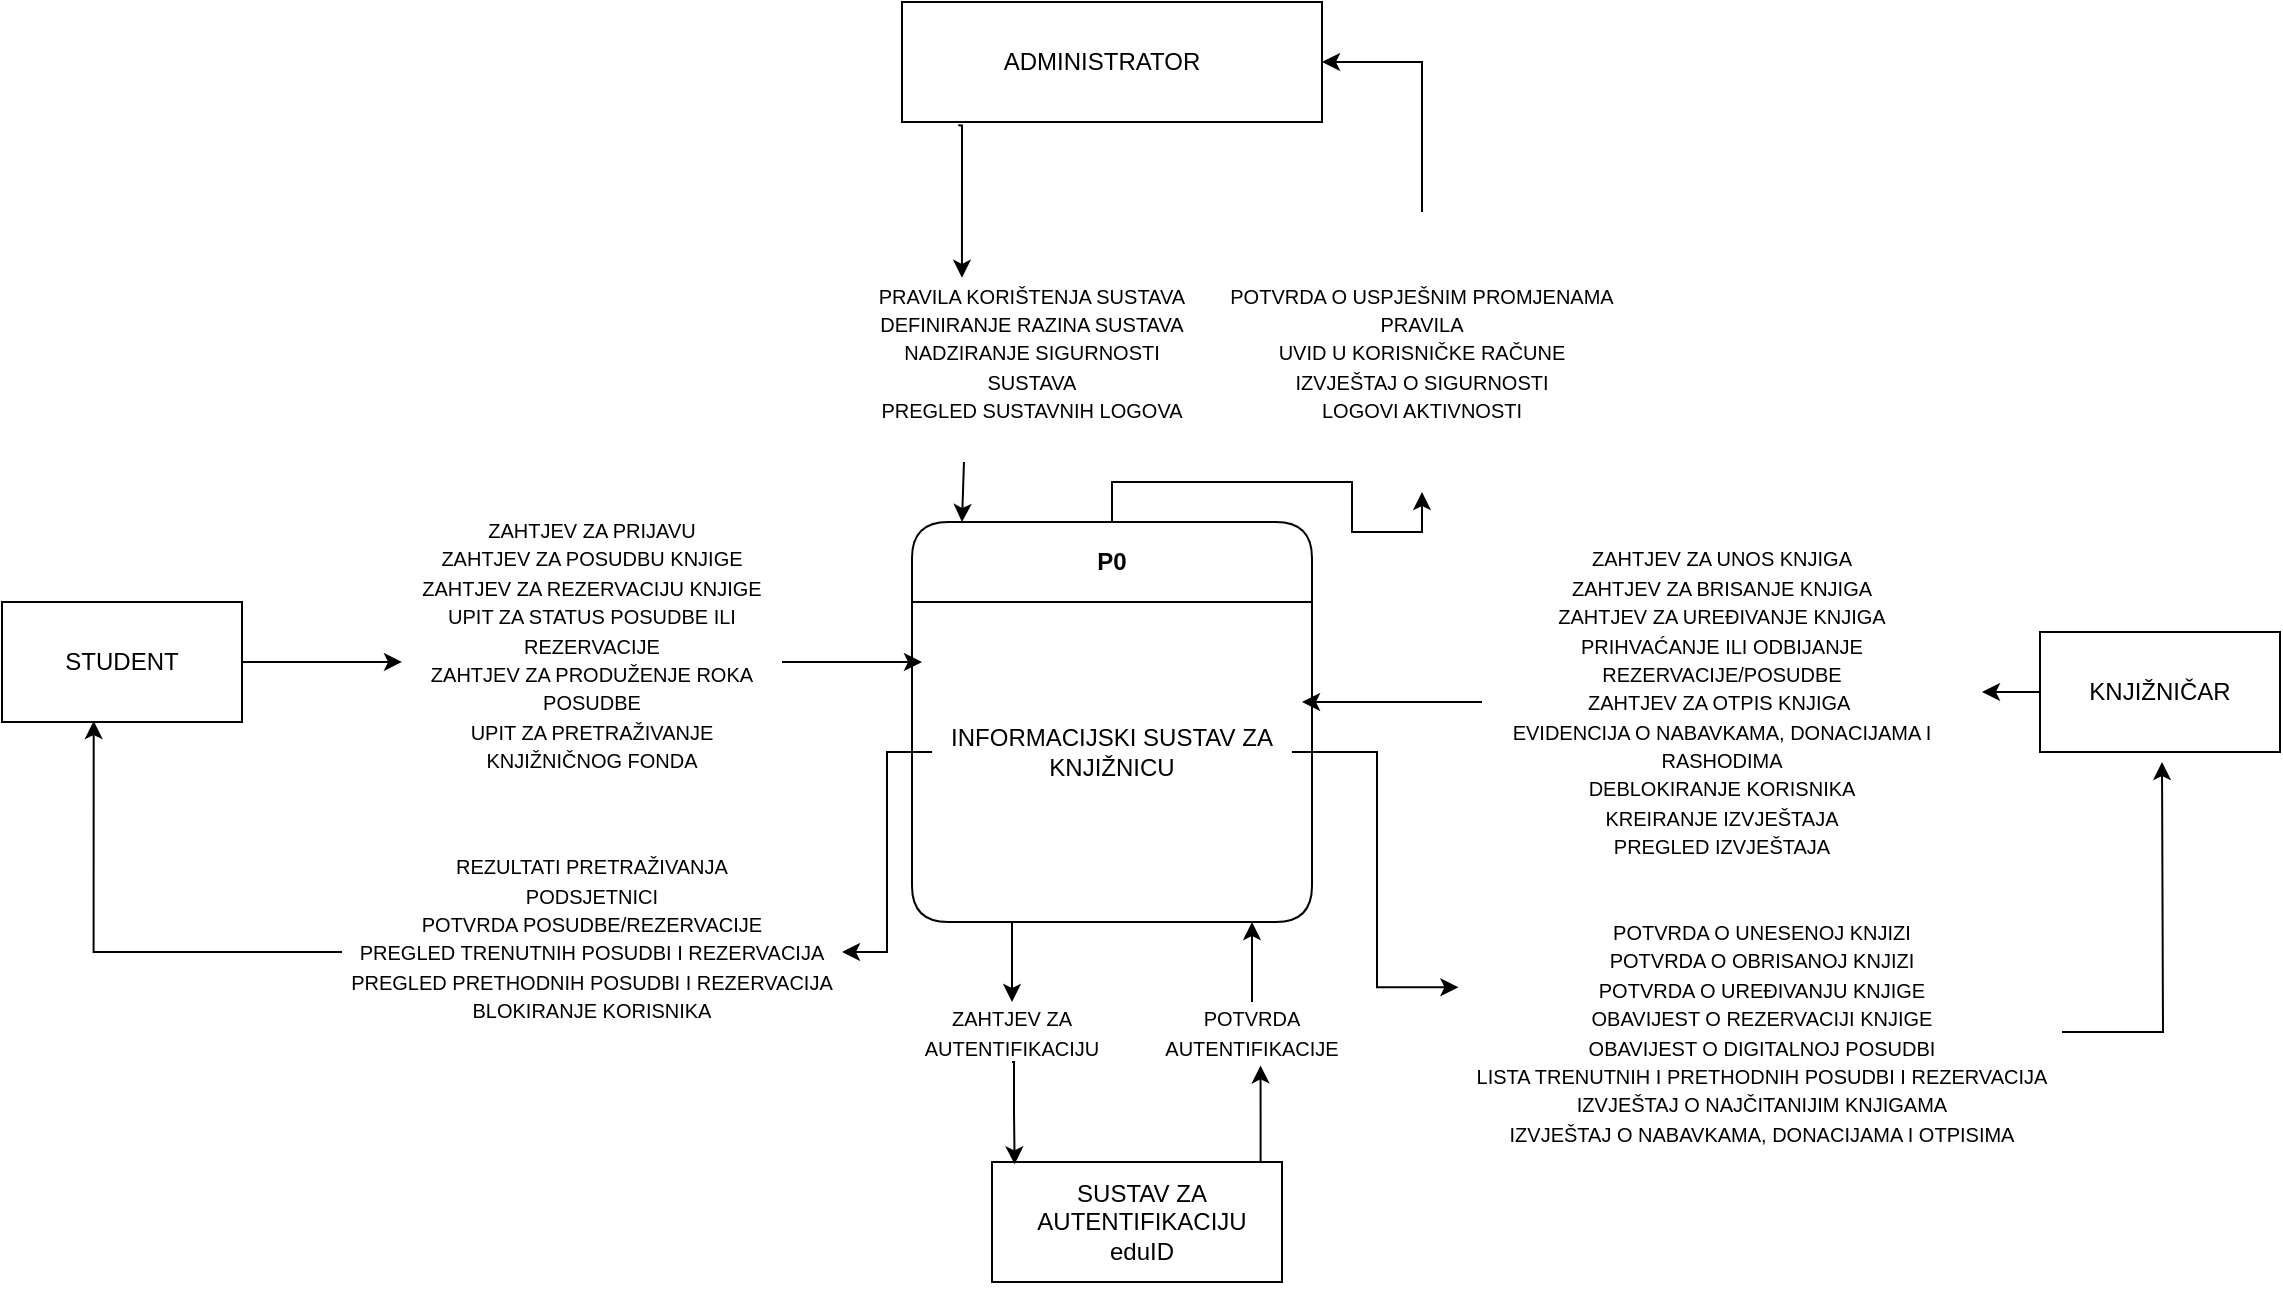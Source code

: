 <mxfile version="27.1.6">
  <diagram name="Page-1" id="2cBmZcZESoZbDinYJ9an">
    <mxGraphModel dx="1277" dy="777" grid="1" gridSize="10" guides="1" tooltips="1" connect="1" arrows="1" fold="1" page="1" pageScale="1" pageWidth="1169" pageHeight="827" background="#FFFFFF" math="0" shadow="0">
      <root>
        <mxCell id="0" />
        <mxCell id="1" parent="0" />
        <mxCell id="kL_x-0JnZHSc9lDSm8lQ-7" value="" style="rounded=0;whiteSpace=wrap;html=1;" parent="1" vertex="1">
          <mxGeometry x="525" y="600" width="145" height="60" as="geometry" />
        </mxCell>
        <mxCell id="QFwVtOsZBUh-7Sgdq_jM-11" style="edgeStyle=orthogonalEdgeStyle;rounded=0;orthogonalLoop=1;jettySize=auto;html=1;" parent="1" source="kL_x-0JnZHSc9lDSm8lQ-8" edge="1">
          <mxGeometry relative="1" as="geometry">
            <mxPoint x="1020" y="365" as="targetPoint" />
          </mxGeometry>
        </mxCell>
        <mxCell id="kL_x-0JnZHSc9lDSm8lQ-8" value="" style="rounded=0;whiteSpace=wrap;html=1;" parent="1" vertex="1">
          <mxGeometry x="1049" y="335" width="120" height="60" as="geometry" />
        </mxCell>
        <mxCell id="QFwVtOsZBUh-7Sgdq_jM-20" style="edgeStyle=orthogonalEdgeStyle;rounded=0;orthogonalLoop=1;jettySize=auto;html=1;entryX=0.294;entryY=-0.019;entryDx=0;entryDy=0;entryPerimeter=0;exitX=0.134;exitY=1.028;exitDx=0;exitDy=0;exitPerimeter=0;" parent="1" source="kL_x-0JnZHSc9lDSm8lQ-9" edge="1">
          <mxGeometry relative="1" as="geometry">
            <mxPoint x="509.98" y="157.91" as="targetPoint" />
            <mxPoint x="510" y="100" as="sourcePoint" />
            <Array as="points">
              <mxPoint x="510" y="82" />
            </Array>
          </mxGeometry>
        </mxCell>
        <mxCell id="kL_x-0JnZHSc9lDSm8lQ-9" value="" style="rounded=0;whiteSpace=wrap;html=1;" parent="1" vertex="1">
          <mxGeometry x="480" y="20" width="210" height="60" as="geometry" />
        </mxCell>
        <mxCell id="kL_x-0JnZHSc9lDSm8lQ-74" style="edgeStyle=orthogonalEdgeStyle;rounded=0;orthogonalLoop=1;jettySize=auto;html=1;exitX=0.25;exitY=1;exitDx=0;exitDy=0;entryX=0.5;entryY=0;entryDx=0;entryDy=0;" parent="1" source="kL_x-0JnZHSc9lDSm8lQ-19" target="kL_x-0JnZHSc9lDSm8lQ-73" edge="1">
          <mxGeometry relative="1" as="geometry" />
        </mxCell>
        <mxCell id="QFwVtOsZBUh-7Sgdq_jM-25" style="edgeStyle=orthogonalEdgeStyle;rounded=0;orthogonalLoop=1;jettySize=auto;html=1;entryX=0.5;entryY=1;entryDx=0;entryDy=0;" parent="1" source="kL_x-0JnZHSc9lDSm8lQ-19" target="QFwVtOsZBUh-7Sgdq_jM-22" edge="1">
          <mxGeometry relative="1" as="geometry" />
        </mxCell>
        <mxCell id="kL_x-0JnZHSc9lDSm8lQ-19" value="P0" style="swimlane;whiteSpace=wrap;html=1;rounded=1;startSize=40;" parent="1" vertex="1">
          <mxGeometry x="485" y="280" width="200" height="200" as="geometry" />
        </mxCell>
        <mxCell id="kL_x-0JnZHSc9lDSm8lQ-20" value="INFORMACIJSKI SUSTAV ZA KNJIŽNICU" style="text;html=1;align=center;verticalAlign=middle;whiteSpace=wrap;rounded=0;" parent="kL_x-0JnZHSc9lDSm8lQ-19" vertex="1">
          <mxGeometry x="10" y="60" width="180" height="110" as="geometry" />
        </mxCell>
        <mxCell id="kL_x-0JnZHSc9lDSm8lQ-22" value="KNJIŽNIČAR" style="text;html=1;align=center;verticalAlign=middle;whiteSpace=wrap;rounded=0;fillColor=none;" parent="1" vertex="1">
          <mxGeometry x="1079" y="350" width="60" height="30" as="geometry" />
        </mxCell>
        <mxCell id="kL_x-0JnZHSc9lDSm8lQ-23" value="&lt;span data-darkreader-inline-color=&quot;&quot; style=&quot;color: rgb(0, 0, 0); --darkreader-inline-color: var(--darkreader-text-000000, #e8e6e3);&quot;&gt;SUSTAV ZA AUTENTIFIKACIJU eduID&lt;/span&gt;" style="text;html=1;align=center;verticalAlign=middle;whiteSpace=wrap;rounded=0;" parent="1" vertex="1">
          <mxGeometry x="570" y="615" width="60" height="30" as="geometry" />
        </mxCell>
        <mxCell id="kL_x-0JnZHSc9lDSm8lQ-24" value="&lt;span data-darkreader-inline-color=&quot;&quot; style=&quot;color: rgb(0, 0, 0); --darkreader-inline-color: var(--darkreader-text-000000, #e8e6e3);&quot;&gt;ADMINISTRATOR&lt;/span&gt;" style="text;html=1;align=center;verticalAlign=middle;whiteSpace=wrap;rounded=0;" parent="1" vertex="1">
          <mxGeometry x="550" y="35" width="60" height="30" as="geometry" />
        </mxCell>
        <mxCell id="kL_x-0JnZHSc9lDSm8lQ-66" style="edgeStyle=orthogonalEdgeStyle;rounded=0;orthogonalLoop=1;jettySize=auto;html=1;" parent="1" edge="1">
          <mxGeometry relative="1" as="geometry">
            <mxPoint x="490" y="350" as="targetPoint" />
            <mxPoint x="420.0" y="350" as="sourcePoint" />
          </mxGeometry>
        </mxCell>
        <mxCell id="kL_x-0JnZHSc9lDSm8lQ-57" value="&lt;div&gt;&lt;font style=&quot;font-size: 10px;&quot;&gt;ZAHTJEV ZA &lt;font&gt;PRIJAVU&lt;/font&gt;&lt;/font&gt;&lt;/div&gt;&lt;div&gt;&lt;font style=&quot;font-size: 10px;&quot;&gt;ZAHTJEV ZA POSUDBU KNJIGE&lt;/font&gt;&lt;/div&gt;&lt;div&gt;&lt;font style=&quot;font-size: 10px;&quot;&gt;ZAHTJEV ZA REZERVACIJU KNJIGE&lt;/font&gt;&lt;/div&gt;&lt;div&gt;&lt;font style=&quot;font-size: 10px;&quot;&gt;UPIT ZA STATUS POSUDBE ILI REZERVACIJE&lt;/font&gt;&lt;/div&gt;&lt;div&gt;&lt;font style=&quot;font-size: 10px;&quot;&gt;ZAHTJEV ZA PRODUŽENJE ROKA POSUDBE&lt;/font&gt;&lt;/div&gt;&lt;div&gt;&lt;font style=&quot;font-size: 10px;&quot;&gt;UPIT ZA PRETRAŽIVANJE KNJIŽNIČNOG FONDA&lt;/font&gt;&lt;/div&gt;&lt;div&gt;&lt;font style=&quot;font-size: 10px;&quot;&gt;&lt;br&gt;&lt;/font&gt;&lt;/div&gt;&lt;div&gt;&lt;font style=&quot;font-size: 10px;&quot;&gt;&lt;br&gt;&lt;br&gt;&lt;br&gt;&lt;/font&gt;&lt;/div&gt;" style="text;html=1;align=center;verticalAlign=middle;whiteSpace=wrap;rounded=0;" parent="1" vertex="1">
          <mxGeometry x="230" y="240" width="190" height="260" as="geometry" />
        </mxCell>
        <mxCell id="kL_x-0JnZHSc9lDSm8lQ-73" value="&lt;font style=&quot;font-size: 10px;&quot;&gt;ZAHTJEV ZA AUTENTIFIKACIJU&lt;/font&gt;" style="text;html=1;align=center;verticalAlign=middle;whiteSpace=wrap;rounded=0;" parent="1" vertex="1">
          <mxGeometry x="500" y="520" width="70" height="30" as="geometry" />
        </mxCell>
        <mxCell id="kL_x-0JnZHSc9lDSm8lQ-75" style="edgeStyle=orthogonalEdgeStyle;rounded=0;orthogonalLoop=1;jettySize=auto;html=1;exitX=0.5;exitY=1;exitDx=0;exitDy=0;entryX=0.078;entryY=0.019;entryDx=0;entryDy=0;entryPerimeter=0;" parent="1" source="kL_x-0JnZHSc9lDSm8lQ-73" target="kL_x-0JnZHSc9lDSm8lQ-7" edge="1">
          <mxGeometry relative="1" as="geometry">
            <Array as="points">
              <mxPoint x="536" y="550" />
              <mxPoint x="536" y="575" />
              <mxPoint x="536" y="575" />
            </Array>
          </mxGeometry>
        </mxCell>
        <mxCell id="kL_x-0JnZHSc9lDSm8lQ-81" style="edgeStyle=orthogonalEdgeStyle;rounded=0;orthogonalLoop=1;jettySize=auto;html=1;" parent="1" source="kL_x-0JnZHSc9lDSm8lQ-77" edge="1">
          <mxGeometry relative="1" as="geometry">
            <mxPoint x="655" y="480" as="targetPoint" />
          </mxGeometry>
        </mxCell>
        <mxCell id="kL_x-0JnZHSc9lDSm8lQ-77" value="&lt;font style=&quot;font-size: 10px;&quot;&gt;POTVRDA AUTENTIFIKACIJE&lt;/font&gt;" style="text;html=1;align=center;verticalAlign=middle;whiteSpace=wrap;rounded=0;" parent="1" vertex="1">
          <mxGeometry x="625" y="520" width="60" height="30" as="geometry" />
        </mxCell>
        <mxCell id="kL_x-0JnZHSc9lDSm8lQ-80" style="edgeStyle=orthogonalEdgeStyle;rounded=0;orthogonalLoop=1;jettySize=auto;html=1;entryX=0.571;entryY=1.057;entryDx=0;entryDy=0;entryPerimeter=0;" parent="1" source="kL_x-0JnZHSc9lDSm8lQ-7" target="kL_x-0JnZHSc9lDSm8lQ-77" edge="1">
          <mxGeometry relative="1" as="geometry">
            <Array as="points">
              <mxPoint x="659" y="575" />
            </Array>
          </mxGeometry>
        </mxCell>
        <mxCell id="QFwVtOsZBUh-7Sgdq_jM-3" value="&lt;div&gt;&lt;font style=&quot;font-size: 10px;&quot;&gt;REZULTATI PRETRAŽIVANJA&lt;/font&gt;&lt;/div&gt;&lt;div&gt;&lt;font style=&quot;font-size: 10px;&quot;&gt;PODSJETNICI&lt;/font&gt;&lt;/div&gt;&lt;div&gt;&lt;font style=&quot;font-size: 10px;&quot;&gt;POTVRDA POSUDBE/REZERVACIJE&lt;/font&gt;&lt;/div&gt;&lt;div&gt;&lt;font style=&quot;font-size: 10px;&quot;&gt;PREGLED TRENUTNIH POSUDBI I REZERVACIJA&lt;/font&gt;&lt;/div&gt;&lt;div&gt;&lt;font style=&quot;font-size: 10px;&quot;&gt;PREGLED PRETHODNIH POSUDBI I REZERVACIJA&lt;/font&gt;&lt;/div&gt;&lt;div&gt;&lt;font style=&quot;font-size: 10px;&quot;&gt;BLOKIRANJE KORISNIKA&lt;/font&gt;&lt;/div&gt;&lt;div&gt;&lt;font style=&quot;font-size: 10px;&quot;&gt;&lt;br&gt;&lt;/font&gt;&lt;/div&gt;" style="text;html=1;align=center;verticalAlign=middle;whiteSpace=wrap;rounded=0;" parent="1" vertex="1">
          <mxGeometry x="200" y="390" width="250" height="210" as="geometry" />
        </mxCell>
        <mxCell id="QFwVtOsZBUh-7Sgdq_jM-4" style="edgeStyle=orthogonalEdgeStyle;rounded=0;orthogonalLoop=1;jettySize=auto;html=1;" parent="1" source="kL_x-0JnZHSc9lDSm8lQ-20" target="QFwVtOsZBUh-7Sgdq_jM-3" edge="1">
          <mxGeometry relative="1" as="geometry" />
        </mxCell>
        <mxCell id="QFwVtOsZBUh-7Sgdq_jM-12" style="edgeStyle=orthogonalEdgeStyle;rounded=0;orthogonalLoop=1;jettySize=auto;html=1;" parent="1" source="QFwVtOsZBUh-7Sgdq_jM-7" edge="1">
          <mxGeometry relative="1" as="geometry">
            <mxPoint x="680" y="370" as="targetPoint" />
          </mxGeometry>
        </mxCell>
        <mxCell id="QFwVtOsZBUh-7Sgdq_jM-7" value="&lt;div&gt;&lt;font style=&quot;font-size: 10px;&quot;&gt;ZAHTJEV ZA UNOS KNJIGA&lt;/font&gt;&lt;/div&gt;&lt;div&gt;&lt;font style=&quot;font-size: 10px;&quot;&gt;ZAHTJEV ZA BRISANJE KNJIGA&lt;/font&gt;&lt;/div&gt;&lt;div&gt;&lt;font style=&quot;font-size: 10px;&quot;&gt;ZAHTJEV ZA UREĐIVANJE KNJIGA&lt;/font&gt;&lt;/div&gt;&lt;div&gt;&lt;font style=&quot;font-size: 10px;&quot;&gt;PRIHVAĆANJE ILI ODBIJANJE REZERVACIJE/POSUDBE&lt;/font&gt;&lt;/div&gt;&lt;div&gt;&lt;font style=&quot;font-size: 10px;&quot;&gt;ZAHTJEV ZA OTPIS KNJIGA&amp;nbsp;&lt;/font&gt;&lt;/div&gt;&lt;div&gt;&lt;font style=&quot;font-size: 10px;&quot;&gt;EVIDENCIJA O NABAVKAMA, DONACIJAMA I RASHODIMA&lt;/font&gt;&lt;/div&gt;&lt;div&gt;&lt;font style=&quot;font-size: 10px;&quot;&gt;DEBLOKIRANJE KORISNIKA&lt;/font&gt;&lt;/div&gt;&lt;div&gt;&lt;font style=&quot;font-size: 10px;&quot;&gt;KREIRANJE IZVJEŠTAJA&lt;/font&gt;&lt;/div&gt;&lt;div&gt;&lt;font style=&quot;font-size: 10px;&quot;&gt;PREGLED IZVJEŠTAJA&lt;/font&gt;&lt;/div&gt;" style="text;html=1;align=center;verticalAlign=middle;whiteSpace=wrap;rounded=0;" parent="1" vertex="1">
          <mxGeometry x="770" y="240" width="240" height="260" as="geometry" />
        </mxCell>
        <mxCell id="QFwVtOsZBUh-7Sgdq_jM-16" style="edgeStyle=orthogonalEdgeStyle;rounded=0;orthogonalLoop=1;jettySize=auto;html=1;" parent="1" source="QFwVtOsZBUh-7Sgdq_jM-13" edge="1">
          <mxGeometry relative="1" as="geometry">
            <mxPoint x="1110" y="400" as="targetPoint" />
          </mxGeometry>
        </mxCell>
        <mxCell id="QFwVtOsZBUh-7Sgdq_jM-13" value="&lt;div&gt;&lt;font style=&quot;font-size: 10px;&quot;&gt;POTVRDA O UNESENOJ KNJIZI&lt;/font&gt;&lt;/div&gt;&lt;div&gt;&lt;font style=&quot;font-size: 10px;&quot;&gt;POTVRDA O OBRISANOJ KNJIZI&lt;/font&gt;&lt;/div&gt;&lt;div&gt;&lt;font style=&quot;font-size: 10px;&quot;&gt;POTVRDA O UREĐIVANJU KNJIGE&lt;/font&gt;&lt;/div&gt;&lt;div&gt;&lt;font style=&quot;font-size: 10px;&quot;&gt;OBAVIJEST O REZERVACIJI KNJIGE&lt;/font&gt;&lt;/div&gt;&lt;div&gt;&lt;font style=&quot;font-size: 10px;&quot;&gt;OBAVIJEST O DIGITALNOJ POSUDBI&lt;/font&gt;&lt;/div&gt;&lt;div&gt;&lt;font style=&quot;font-size: 10px;&quot;&gt;LISTA TRENUTNIH I PRETHODNIH POSUDBI I REZERVACIJA&lt;/font&gt;&lt;/div&gt;&lt;div&gt;&lt;font style=&quot;font-size: 10px;&quot;&gt;IZVJEŠTAJ O NAJČITANIJIM KNJIGAMA&lt;/font&gt;&lt;/div&gt;&lt;div&gt;&lt;font style=&quot;font-size: 10px;&quot;&gt;IZVJEŠTAJ O NABAVKAMA, DONACIJAMA I OTPISIMA&lt;/font&gt;&lt;/div&gt;" style="text;html=1;align=center;verticalAlign=middle;whiteSpace=wrap;rounded=0;" parent="1" vertex="1">
          <mxGeometry x="760" y="405" width="300" height="260" as="geometry" />
        </mxCell>
        <mxCell id="QFwVtOsZBUh-7Sgdq_jM-14" style="edgeStyle=orthogonalEdgeStyle;rounded=0;orthogonalLoop=1;jettySize=auto;html=1;entryX=-0.006;entryY=0.414;entryDx=0;entryDy=0;entryPerimeter=0;" parent="1" source="kL_x-0JnZHSc9lDSm8lQ-20" target="QFwVtOsZBUh-7Sgdq_jM-13" edge="1">
          <mxGeometry relative="1" as="geometry" />
        </mxCell>
        <mxCell id="QFwVtOsZBUh-7Sgdq_jM-17" value="&lt;div&gt;&lt;font style=&quot;font-size: 10px;&quot;&gt;PRAVILA KORIŠTENJA SUSTAVA&lt;/font&gt;&lt;/div&gt;&lt;div&gt;&lt;font style=&quot;font-size: 10px;&quot;&gt;DEFINIRANJE RAZINA SUSTAVA&lt;/font&gt;&lt;/div&gt;&lt;div&gt;&lt;font style=&quot;font-size: 10px;&quot;&gt;NADZIRANJE SIGURNOSTI SUSTAVA&lt;/font&gt;&lt;/div&gt;&lt;div&gt;&lt;font style=&quot;font-size: 10px;&quot;&gt;PREGLED SUSTAVNIH LOGOVA&lt;/font&gt;&lt;/div&gt;" style="text;html=1;align=center;verticalAlign=middle;whiteSpace=wrap;rounded=0;" parent="1" vertex="1">
          <mxGeometry x="460" y="140" width="170" height="110" as="geometry" />
        </mxCell>
        <mxCell id="QFwVtOsZBUh-7Sgdq_jM-19" style="edgeStyle=orthogonalEdgeStyle;rounded=0;orthogonalLoop=1;jettySize=auto;html=1;entryX=0.295;entryY=0;entryDx=0;entryDy=0;entryPerimeter=0;" parent="1" edge="1">
          <mxGeometry relative="1" as="geometry">
            <mxPoint x="510.984" y="250" as="sourcePoint" />
            <mxPoint x="510.0" y="280" as="targetPoint" />
          </mxGeometry>
        </mxCell>
        <mxCell id="QFwVtOsZBUh-7Sgdq_jM-26" style="edgeStyle=orthogonalEdgeStyle;rounded=0;orthogonalLoop=1;jettySize=auto;html=1;entryX=1;entryY=0.5;entryDx=0;entryDy=0;" parent="1" source="QFwVtOsZBUh-7Sgdq_jM-22" target="kL_x-0JnZHSc9lDSm8lQ-9" edge="1">
          <mxGeometry relative="1" as="geometry" />
        </mxCell>
        <mxCell id="QFwVtOsZBUh-7Sgdq_jM-22" value="&lt;div&gt;&lt;font style=&quot;font-size: 10px;&quot;&gt;POTVRDA O USPJEŠNIM PROMJENAMA PRAVILA&lt;/font&gt;&lt;/div&gt;&lt;div&gt;&lt;font style=&quot;font-size: 10px;&quot;&gt;UVID U KORISNIČKE RAČUNE&lt;/font&gt;&lt;/div&gt;&lt;div&gt;&lt;font style=&quot;font-size: 10px;&quot;&gt;IZVJEŠTAJ O SIGURNOSTI&lt;/font&gt;&lt;/div&gt;&lt;div&gt;&lt;font style=&quot;font-size: 10px;&quot;&gt;LOGOVI AKTIVNOSTI&lt;/font&gt;&lt;/div&gt;" style="text;html=1;align=center;verticalAlign=middle;whiteSpace=wrap;rounded=0;" parent="1" vertex="1">
          <mxGeometry x="640" y="125" width="200" height="140" as="geometry" />
        </mxCell>
        <mxCell id="QFwVtOsZBUh-7Sgdq_jM-27" value="" style="rounded=0;whiteSpace=wrap;html=1;fillColor=default;strokeColor=default;" parent="1" vertex="1">
          <mxGeometry x="30" y="320" width="120" height="60" as="geometry" />
        </mxCell>
        <mxCell id="QFwVtOsZBUh-7Sgdq_jM-28" style="edgeStyle=orthogonalEdgeStyle;rounded=0;orthogonalLoop=1;jettySize=auto;html=1;entryX=0;entryY=0.423;entryDx=0;entryDy=0;entryPerimeter=0;" parent="1" source="QFwVtOsZBUh-7Sgdq_jM-27" target="kL_x-0JnZHSc9lDSm8lQ-57" edge="1">
          <mxGeometry relative="1" as="geometry" />
        </mxCell>
        <mxCell id="QFwVtOsZBUh-7Sgdq_jM-29" style="edgeStyle=orthogonalEdgeStyle;rounded=0;orthogonalLoop=1;jettySize=auto;html=1;entryX=0.382;entryY=0.992;entryDx=0;entryDy=0;entryPerimeter=0;" parent="1" source="QFwVtOsZBUh-7Sgdq_jM-3" target="QFwVtOsZBUh-7Sgdq_jM-27" edge="1">
          <mxGeometry relative="1" as="geometry" />
        </mxCell>
        <mxCell id="QFwVtOsZBUh-7Sgdq_jM-30" value="STUDENT" style="text;html=1;align=center;verticalAlign=middle;whiteSpace=wrap;rounded=0;" parent="1" vertex="1">
          <mxGeometry x="60" y="335" width="60" height="30" as="geometry" />
        </mxCell>
      </root>
    </mxGraphModel>
  </diagram>
</mxfile>
